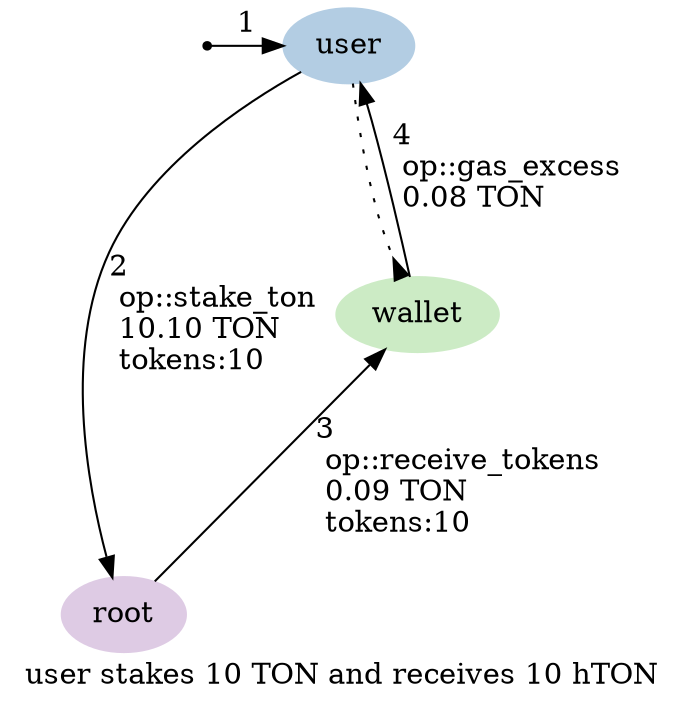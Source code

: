 digraph {
    label="user stakes 10 TON and receives 10 hTON"
    node [ colorscheme=pastel19 style=filled ]

    /* Entities */
    external [ shape=point ]
    user [ color=2 ]
    root [ color=4 ]
    wallet [ color=3 ]

    /* Relationships */
    external -> user [ label="1" ]
    user -> root [ label="2\l op::stake_ton\l 10.10 TON\l tokens:10\l" ]
    root -> wallet [ label="3\l op::receive_tokens\l 0.09 TON\l tokens:10\l" ]
    user -> wallet [ arrowhead=inv style=dotted ]
    wallet -> user [ label="4\l op::gas_excess\l 0.08 TON\l" ]

    /* Ranks */
    { rank=min external user }
    { rank=max root }
}
